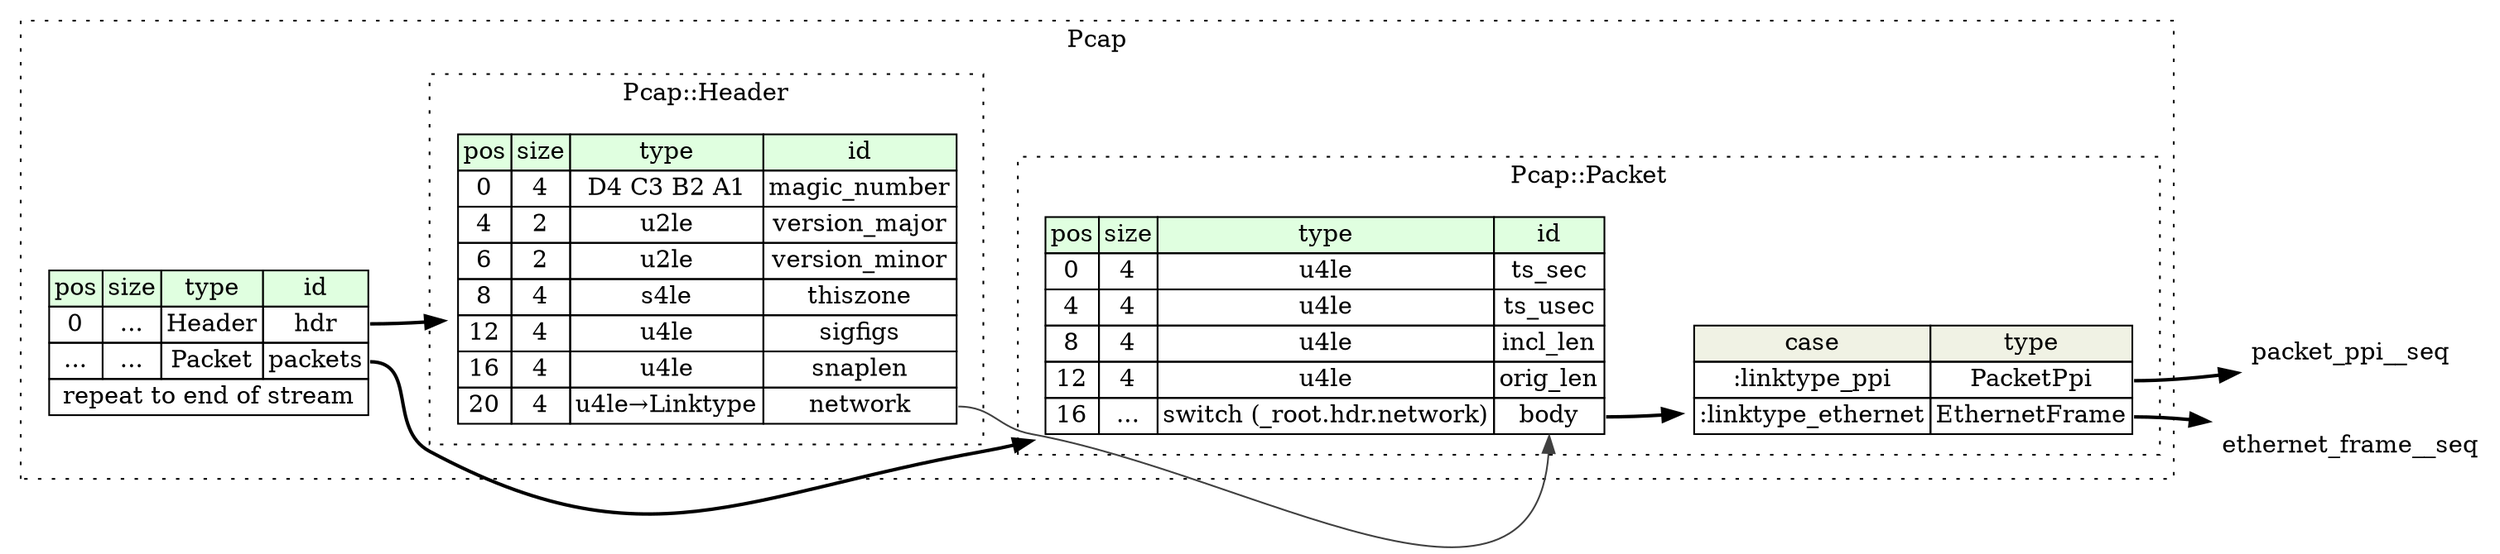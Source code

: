 digraph {
	rankdir=LR;
	node [shape=plaintext];
	subgraph cluster__pcap {
		label="Pcap";
		graph[style=dotted];

		pcap__seq [label=<<TABLE BORDER="0" CELLBORDER="1" CELLSPACING="0">
			<TR><TD BGCOLOR="#E0FFE0">pos</TD><TD BGCOLOR="#E0FFE0">size</TD><TD BGCOLOR="#E0FFE0">type</TD><TD BGCOLOR="#E0FFE0">id</TD></TR>
			<TR><TD PORT="hdr_pos">0</TD><TD PORT="hdr_size">...</TD><TD>Header</TD><TD PORT="hdr_type">hdr</TD></TR>
			<TR><TD PORT="packets_pos">...</TD><TD PORT="packets_size">...</TD><TD>Packet</TD><TD PORT="packets_type">packets</TD></TR>
			<TR><TD COLSPAN="4" PORT="packets__repeat">repeat to end of stream</TD></TR>
		</TABLE>>];
		subgraph cluster__header {
			label="Pcap::Header";
			graph[style=dotted];

			header__seq [label=<<TABLE BORDER="0" CELLBORDER="1" CELLSPACING="0">
				<TR><TD BGCOLOR="#E0FFE0">pos</TD><TD BGCOLOR="#E0FFE0">size</TD><TD BGCOLOR="#E0FFE0">type</TD><TD BGCOLOR="#E0FFE0">id</TD></TR>
				<TR><TD PORT="magic_number_pos">0</TD><TD PORT="magic_number_size">4</TD><TD>D4 C3 B2 A1</TD><TD PORT="magic_number_type">magic_number</TD></TR>
				<TR><TD PORT="version_major_pos">4</TD><TD PORT="version_major_size">2</TD><TD>u2le</TD><TD PORT="version_major_type">version_major</TD></TR>
				<TR><TD PORT="version_minor_pos">6</TD><TD PORT="version_minor_size">2</TD><TD>u2le</TD><TD PORT="version_minor_type">version_minor</TD></TR>
				<TR><TD PORT="thiszone_pos">8</TD><TD PORT="thiszone_size">4</TD><TD>s4le</TD><TD PORT="thiszone_type">thiszone</TD></TR>
				<TR><TD PORT="sigfigs_pos">12</TD><TD PORT="sigfigs_size">4</TD><TD>u4le</TD><TD PORT="sigfigs_type">sigfigs</TD></TR>
				<TR><TD PORT="snaplen_pos">16</TD><TD PORT="snaplen_size">4</TD><TD>u4le</TD><TD PORT="snaplen_type">snaplen</TD></TR>
				<TR><TD PORT="network_pos">20</TD><TD PORT="network_size">4</TD><TD>u4le→Linktype</TD><TD PORT="network_type">network</TD></TR>
			</TABLE>>];
		}
		subgraph cluster__packet {
			label="Pcap::Packet";
			graph[style=dotted];

			packet__seq [label=<<TABLE BORDER="0" CELLBORDER="1" CELLSPACING="0">
				<TR><TD BGCOLOR="#E0FFE0">pos</TD><TD BGCOLOR="#E0FFE0">size</TD><TD BGCOLOR="#E0FFE0">type</TD><TD BGCOLOR="#E0FFE0">id</TD></TR>
				<TR><TD PORT="ts_sec_pos">0</TD><TD PORT="ts_sec_size">4</TD><TD>u4le</TD><TD PORT="ts_sec_type">ts_sec</TD></TR>
				<TR><TD PORT="ts_usec_pos">4</TD><TD PORT="ts_usec_size">4</TD><TD>u4le</TD><TD PORT="ts_usec_type">ts_usec</TD></TR>
				<TR><TD PORT="incl_len_pos">8</TD><TD PORT="incl_len_size">4</TD><TD>u4le</TD><TD PORT="incl_len_type">incl_len</TD></TR>
				<TR><TD PORT="orig_len_pos">12</TD><TD PORT="orig_len_size">4</TD><TD>u4le</TD><TD PORT="orig_len_type">orig_len</TD></TR>
				<TR><TD PORT="body_pos">16</TD><TD PORT="body_size">...</TD><TD>switch (_root.hdr.network)</TD><TD PORT="body_type">body</TD></TR>
			</TABLE>>];
packet__seq_body_switch [label=<<TABLE BORDER="0" CELLBORDER="1" CELLSPACING="0">
	<TR><TD BGCOLOR="#F0F2E4">case</TD><TD BGCOLOR="#F0F2E4">type</TD></TR>
	<TR><TD>:linktype_ppi</TD><TD PORT="case0">PacketPpi</TD></TR>
	<TR><TD>:linktype_ethernet</TD><TD PORT="case1">EthernetFrame</TD></TR>
</TABLE>>];
		}
	}
	pcap__seq:hdr_type -> header__seq [style=bold];
	pcap__seq:packets_type -> packet__seq [style=bold];
	packet__seq:body_type -> packet__seq_body_switch [style=bold];
	packet__seq_body_switch:case0 -> packet_ppi__seq [style=bold];
	packet__seq_body_switch:case1 -> ethernet_frame__seq [style=bold];
	header__seq:network_type -> packet__seq:body_type [color="#404040"];
}
